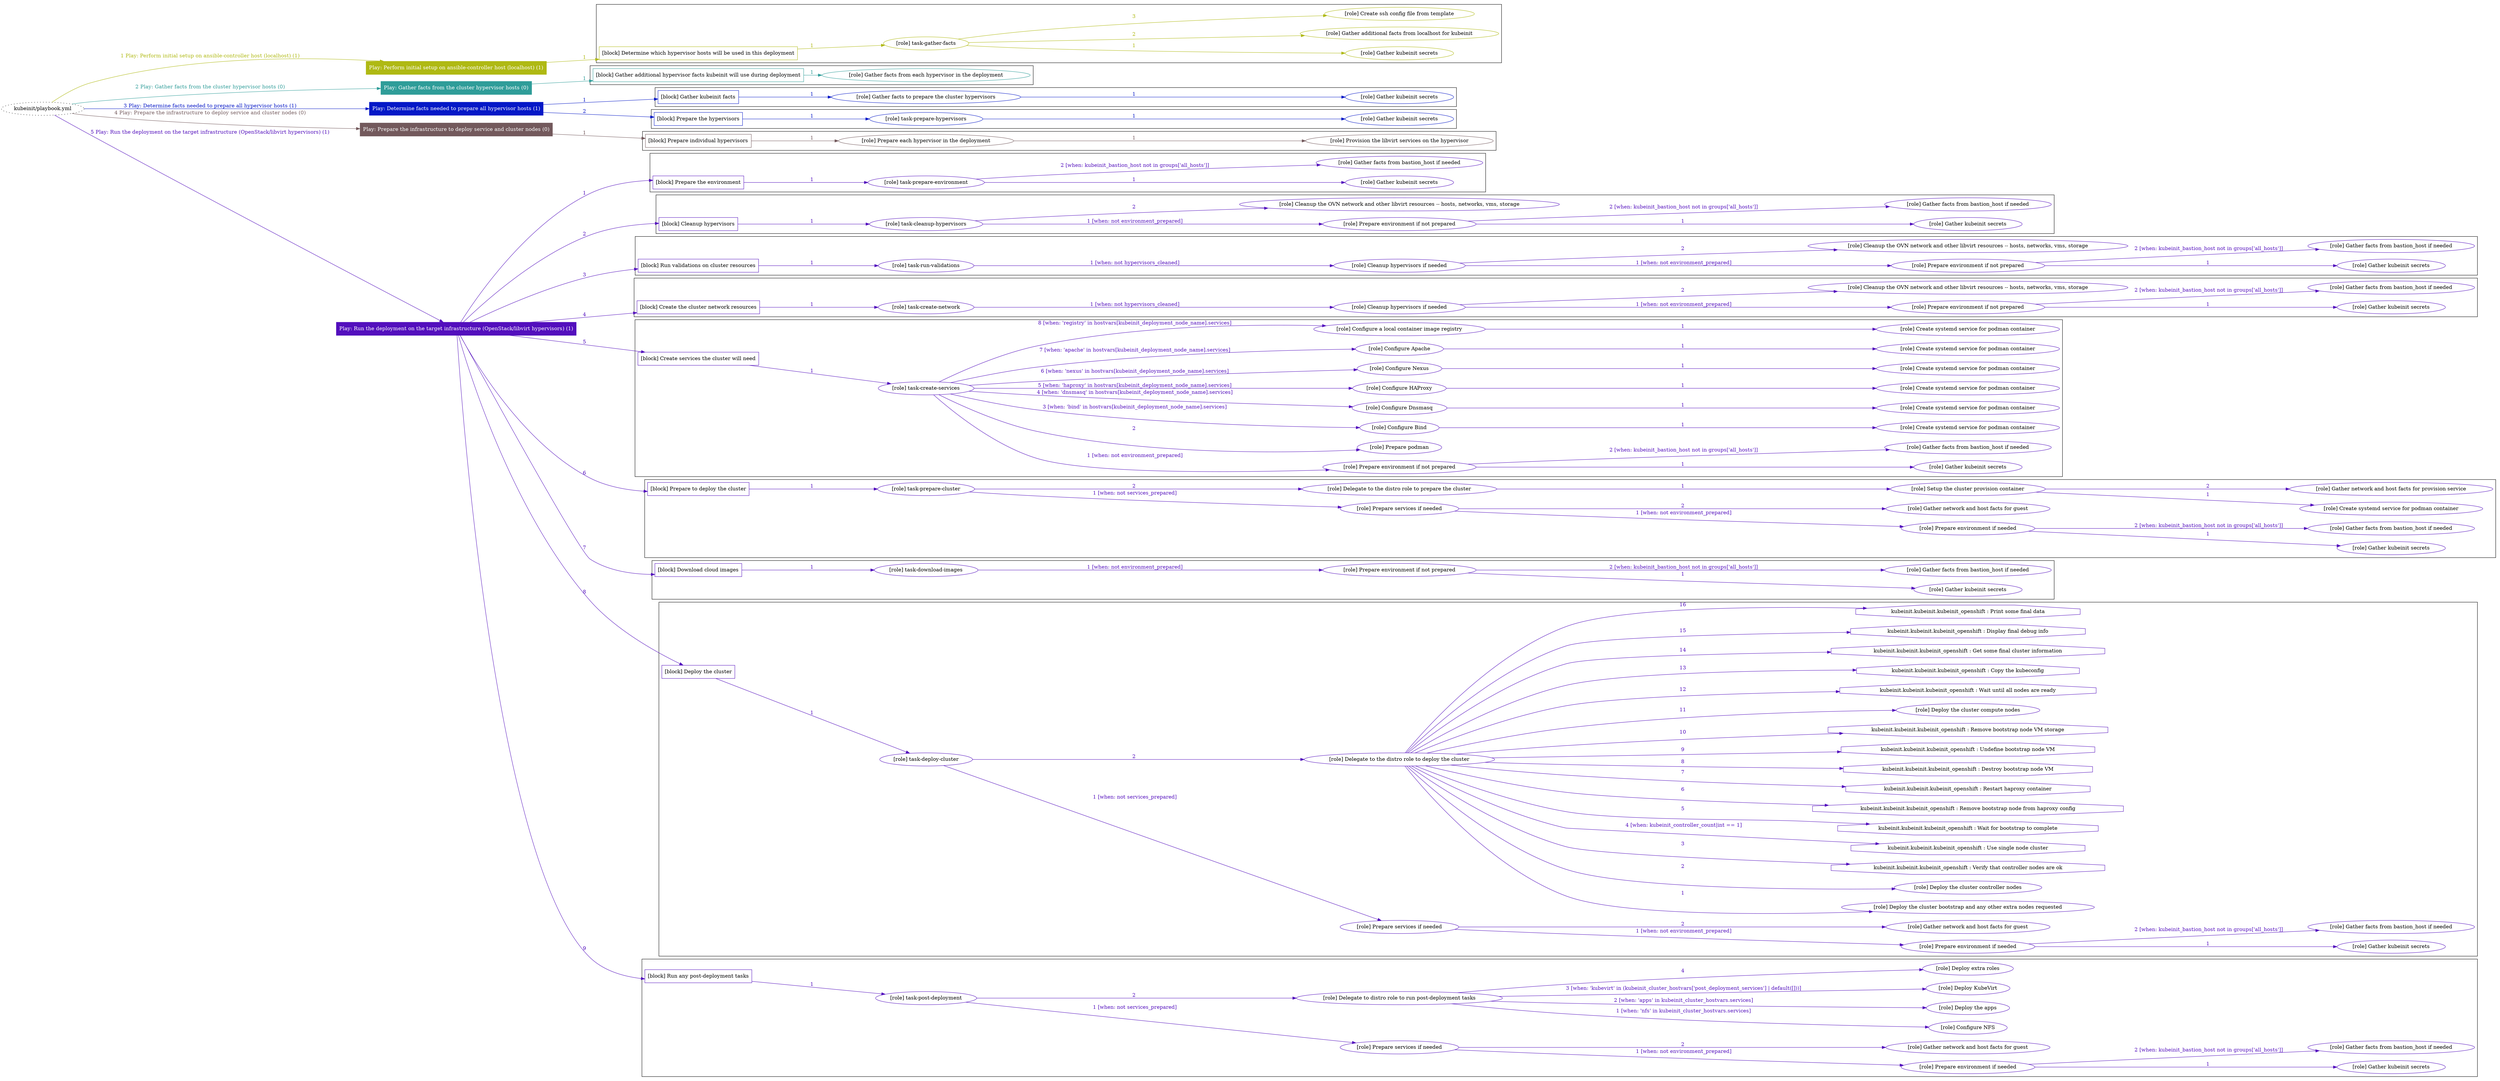 digraph {
	graph [concentrate=true ordering=in rankdir=LR ratio=fill]
	edge [esep=5 sep=10]
	"kubeinit/playbook.yml" [URL="/home/runner/work/kubeinit/kubeinit/kubeinit/playbook.yml" id=playbook_e51c67ce style=dotted]
	"kubeinit/playbook.yml" -> play_1aaf5422 [label="1 Play: Perform initial setup on ansible-controller host (localhost) (1)" color="#afb913" fontcolor="#afb913" id=edge_play_1aaf5422 labeltooltip="1 Play: Perform initial setup on ansible-controller host (localhost) (1)" tooltip="1 Play: Perform initial setup on ansible-controller host (localhost) (1)"]
	subgraph "Play: Perform initial setup on ansible-controller host (localhost) (1)" {
		play_1aaf5422 [label="Play: Perform initial setup on ansible-controller host (localhost) (1)" URL="/home/runner/work/kubeinit/kubeinit/kubeinit/playbook.yml" color="#afb913" fontcolor="#ffffff" id=play_1aaf5422 shape=box style=filled tooltip=localhost]
		play_1aaf5422 -> block_9547e2f5 [label=1 color="#afb913" fontcolor="#afb913" id=edge_block_9547e2f5 labeltooltip=1 tooltip=1]
		subgraph cluster_block_9547e2f5 {
			block_9547e2f5 [label="[block] Determine which hypervisor hosts will be used in this deployment" URL="/home/runner/work/kubeinit/kubeinit/kubeinit/playbook.yml" color="#afb913" id=block_9547e2f5 labeltooltip="Determine which hypervisor hosts will be used in this deployment" shape=box tooltip="Determine which hypervisor hosts will be used in this deployment"]
			block_9547e2f5 -> role_657c44ca [label="1 " color="#afb913" fontcolor="#afb913" id=edge_role_657c44ca labeltooltip="1 " tooltip="1 "]
			subgraph "task-gather-facts" {
				role_657c44ca [label="[role] task-gather-facts" URL="/home/runner/work/kubeinit/kubeinit/kubeinit/playbook.yml" color="#afb913" id=role_657c44ca tooltip="task-gather-facts"]
				role_657c44ca -> role_5da182bd [label="1 " color="#afb913" fontcolor="#afb913" id=edge_role_5da182bd labeltooltip="1 " tooltip="1 "]
				subgraph "Gather kubeinit secrets" {
					role_5da182bd [label="[role] Gather kubeinit secrets" URL="/home/runner/.ansible/collections/ansible_collections/kubeinit/kubeinit/roles/kubeinit_prepare/tasks/build_hypervisors_group.yml" color="#afb913" id=role_5da182bd tooltip="Gather kubeinit secrets"]
				}
				role_657c44ca -> role_96ef7ff5 [label="2 " color="#afb913" fontcolor="#afb913" id=edge_role_96ef7ff5 labeltooltip="2 " tooltip="2 "]
				subgraph "Gather additional facts from localhost for kubeinit" {
					role_96ef7ff5 [label="[role] Gather additional facts from localhost for kubeinit" URL="/home/runner/.ansible/collections/ansible_collections/kubeinit/kubeinit/roles/kubeinit_prepare/tasks/build_hypervisors_group.yml" color="#afb913" id=role_96ef7ff5 tooltip="Gather additional facts from localhost for kubeinit"]
				}
				role_657c44ca -> role_57c4087a [label="3 " color="#afb913" fontcolor="#afb913" id=edge_role_57c4087a labeltooltip="3 " tooltip="3 "]
				subgraph "Create ssh config file from template" {
					role_57c4087a [label="[role] Create ssh config file from template" URL="/home/runner/.ansible/collections/ansible_collections/kubeinit/kubeinit/roles/kubeinit_prepare/tasks/build_hypervisors_group.yml" color="#afb913" id=role_57c4087a tooltip="Create ssh config file from template"]
				}
			}
		}
	}
	"kubeinit/playbook.yml" -> play_79a59a11 [label="2 Play: Gather facts from the cluster hypervisor hosts (0)" color="#2f9d99" fontcolor="#2f9d99" id=edge_play_79a59a11 labeltooltip="2 Play: Gather facts from the cluster hypervisor hosts (0)" tooltip="2 Play: Gather facts from the cluster hypervisor hosts (0)"]
	subgraph "Play: Gather facts from the cluster hypervisor hosts (0)" {
		play_79a59a11 [label="Play: Gather facts from the cluster hypervisor hosts (0)" URL="/home/runner/work/kubeinit/kubeinit/kubeinit/playbook.yml" color="#2f9d99" fontcolor="#ffffff" id=play_79a59a11 shape=box style=filled tooltip="Play: Gather facts from the cluster hypervisor hosts (0)"]
		play_79a59a11 -> block_dd868975 [label=1 color="#2f9d99" fontcolor="#2f9d99" id=edge_block_dd868975 labeltooltip=1 tooltip=1]
		subgraph cluster_block_dd868975 {
			block_dd868975 [label="[block] Gather additional hypervisor facts kubeinit will use during deployment" URL="/home/runner/work/kubeinit/kubeinit/kubeinit/playbook.yml" color="#2f9d99" id=block_dd868975 labeltooltip="Gather additional hypervisor facts kubeinit will use during deployment" shape=box tooltip="Gather additional hypervisor facts kubeinit will use during deployment"]
			block_dd868975 -> role_d7cf32e1 [label="1 " color="#2f9d99" fontcolor="#2f9d99" id=edge_role_d7cf32e1 labeltooltip="1 " tooltip="1 "]
			subgraph "Gather facts from each hypervisor in the deployment" {
				role_d7cf32e1 [label="[role] Gather facts from each hypervisor in the deployment" URL="/home/runner/work/kubeinit/kubeinit/kubeinit/playbook.yml" color="#2f9d99" id=role_d7cf32e1 tooltip="Gather facts from each hypervisor in the deployment"]
			}
		}
	}
	"kubeinit/playbook.yml" -> play_4e4a37a7 [label="3 Play: Determine facts needed to prepare all hypervisor hosts (1)" color="#0518c7" fontcolor="#0518c7" id=edge_play_4e4a37a7 labeltooltip="3 Play: Determine facts needed to prepare all hypervisor hosts (1)" tooltip="3 Play: Determine facts needed to prepare all hypervisor hosts (1)"]
	subgraph "Play: Determine facts needed to prepare all hypervisor hosts (1)" {
		play_4e4a37a7 [label="Play: Determine facts needed to prepare all hypervisor hosts (1)" URL="/home/runner/work/kubeinit/kubeinit/kubeinit/playbook.yml" color="#0518c7" fontcolor="#ffffff" id=play_4e4a37a7 shape=box style=filled tooltip=localhost]
		play_4e4a37a7 -> block_4e7dec2b [label=1 color="#0518c7" fontcolor="#0518c7" id=edge_block_4e7dec2b labeltooltip=1 tooltip=1]
		subgraph cluster_block_4e7dec2b {
			block_4e7dec2b [label="[block] Gather kubeinit facts" URL="/home/runner/work/kubeinit/kubeinit/kubeinit/playbook.yml" color="#0518c7" id=block_4e7dec2b labeltooltip="Gather kubeinit facts" shape=box tooltip="Gather kubeinit facts"]
			block_4e7dec2b -> role_50d0c2a0 [label="1 " color="#0518c7" fontcolor="#0518c7" id=edge_role_50d0c2a0 labeltooltip="1 " tooltip="1 "]
			subgraph "Gather facts to prepare the cluster hypervisors" {
				role_50d0c2a0 [label="[role] Gather facts to prepare the cluster hypervisors" URL="/home/runner/work/kubeinit/kubeinit/kubeinit/playbook.yml" color="#0518c7" id=role_50d0c2a0 tooltip="Gather facts to prepare the cluster hypervisors"]
				role_50d0c2a0 -> role_4d4ed715 [label="1 " color="#0518c7" fontcolor="#0518c7" id=edge_role_4d4ed715 labeltooltip="1 " tooltip="1 "]
				subgraph "Gather kubeinit secrets" {
					role_4d4ed715 [label="[role] Gather kubeinit secrets" URL="/home/runner/.ansible/collections/ansible_collections/kubeinit/kubeinit/roles/kubeinit_prepare/tasks/gather_kubeinit_facts.yml" color="#0518c7" id=role_4d4ed715 tooltip="Gather kubeinit secrets"]
				}
			}
		}
		play_4e4a37a7 -> block_6026b871 [label=2 color="#0518c7" fontcolor="#0518c7" id=edge_block_6026b871 labeltooltip=2 tooltip=2]
		subgraph cluster_block_6026b871 {
			block_6026b871 [label="[block] Prepare the hypervisors" URL="/home/runner/work/kubeinit/kubeinit/kubeinit/playbook.yml" color="#0518c7" id=block_6026b871 labeltooltip="Prepare the hypervisors" shape=box tooltip="Prepare the hypervisors"]
			block_6026b871 -> role_cdbce46f [label="1 " color="#0518c7" fontcolor="#0518c7" id=edge_role_cdbce46f labeltooltip="1 " tooltip="1 "]
			subgraph "task-prepare-hypervisors" {
				role_cdbce46f [label="[role] task-prepare-hypervisors" URL="/home/runner/work/kubeinit/kubeinit/kubeinit/playbook.yml" color="#0518c7" id=role_cdbce46f tooltip="task-prepare-hypervisors"]
				role_cdbce46f -> role_72391632 [label="1 " color="#0518c7" fontcolor="#0518c7" id=edge_role_72391632 labeltooltip="1 " tooltip="1 "]
				subgraph "Gather kubeinit secrets" {
					role_72391632 [label="[role] Gather kubeinit secrets" URL="/home/runner/.ansible/collections/ansible_collections/kubeinit/kubeinit/roles/kubeinit_prepare/tasks/gather_kubeinit_facts.yml" color="#0518c7" id=role_72391632 tooltip="Gather kubeinit secrets"]
				}
			}
		}
	}
	"kubeinit/playbook.yml" -> play_dfbb43df [label="4 Play: Prepare the infrastructure to deploy service and cluster nodes (0)" color="#73595c" fontcolor="#73595c" id=edge_play_dfbb43df labeltooltip="4 Play: Prepare the infrastructure to deploy service and cluster nodes (0)" tooltip="4 Play: Prepare the infrastructure to deploy service and cluster nodes (0)"]
	subgraph "Play: Prepare the infrastructure to deploy service and cluster nodes (0)" {
		play_dfbb43df [label="Play: Prepare the infrastructure to deploy service and cluster nodes (0)" URL="/home/runner/work/kubeinit/kubeinit/kubeinit/playbook.yml" color="#73595c" fontcolor="#ffffff" id=play_dfbb43df shape=box style=filled tooltip="Play: Prepare the infrastructure to deploy service and cluster nodes (0)"]
		play_dfbb43df -> block_e9a50442 [label=1 color="#73595c" fontcolor="#73595c" id=edge_block_e9a50442 labeltooltip=1 tooltip=1]
		subgraph cluster_block_e9a50442 {
			block_e9a50442 [label="[block] Prepare individual hypervisors" URL="/home/runner/work/kubeinit/kubeinit/kubeinit/playbook.yml" color="#73595c" id=block_e9a50442 labeltooltip="Prepare individual hypervisors" shape=box tooltip="Prepare individual hypervisors"]
			block_e9a50442 -> role_7711b5ae [label="1 " color="#73595c" fontcolor="#73595c" id=edge_role_7711b5ae labeltooltip="1 " tooltip="1 "]
			subgraph "Prepare each hypervisor in the deployment" {
				role_7711b5ae [label="[role] Prepare each hypervisor in the deployment" URL="/home/runner/work/kubeinit/kubeinit/kubeinit/playbook.yml" color="#73595c" id=role_7711b5ae tooltip="Prepare each hypervisor in the deployment"]
				role_7711b5ae -> role_a06d554d [label="1 " color="#73595c" fontcolor="#73595c" id=edge_role_a06d554d labeltooltip="1 " tooltip="1 "]
				subgraph "Provision the libvirt services on the hypervisor" {
					role_a06d554d [label="[role] Provision the libvirt services on the hypervisor" URL="/home/runner/.ansible/collections/ansible_collections/kubeinit/kubeinit/roles/kubeinit_prepare/tasks/prepare_hypervisor.yml" color="#73595c" id=role_a06d554d tooltip="Provision the libvirt services on the hypervisor"]
				}
			}
		}
	}
	"kubeinit/playbook.yml" -> play_361f1519 [label="5 Play: Run the deployment on the target infrastructure (OpenStack/libvirt hypervisors) (1)" color="#530fbd" fontcolor="#530fbd" id=edge_play_361f1519 labeltooltip="5 Play: Run the deployment on the target infrastructure (OpenStack/libvirt hypervisors) (1)" tooltip="5 Play: Run the deployment on the target infrastructure (OpenStack/libvirt hypervisors) (1)"]
	subgraph "Play: Run the deployment on the target infrastructure (OpenStack/libvirt hypervisors) (1)" {
		play_361f1519 [label="Play: Run the deployment on the target infrastructure (OpenStack/libvirt hypervisors) (1)" URL="/home/runner/work/kubeinit/kubeinit/kubeinit/playbook.yml" color="#530fbd" fontcolor="#ffffff" id=play_361f1519 shape=box style=filled tooltip=localhost]
		play_361f1519 -> block_33685977 [label=1 color="#530fbd" fontcolor="#530fbd" id=edge_block_33685977 labeltooltip=1 tooltip=1]
		subgraph cluster_block_33685977 {
			block_33685977 [label="[block] Prepare the environment" URL="/home/runner/work/kubeinit/kubeinit/kubeinit/playbook.yml" color="#530fbd" id=block_33685977 labeltooltip="Prepare the environment" shape=box tooltip="Prepare the environment"]
			block_33685977 -> role_ddcada33 [label="1 " color="#530fbd" fontcolor="#530fbd" id=edge_role_ddcada33 labeltooltip="1 " tooltip="1 "]
			subgraph "task-prepare-environment" {
				role_ddcada33 [label="[role] task-prepare-environment" URL="/home/runner/work/kubeinit/kubeinit/kubeinit/playbook.yml" color="#530fbd" id=role_ddcada33 tooltip="task-prepare-environment"]
				role_ddcada33 -> role_2e282b38 [label="1 " color="#530fbd" fontcolor="#530fbd" id=edge_role_2e282b38 labeltooltip="1 " tooltip="1 "]
				subgraph "Gather kubeinit secrets" {
					role_2e282b38 [label="[role] Gather kubeinit secrets" URL="/home/runner/.ansible/collections/ansible_collections/kubeinit/kubeinit/roles/kubeinit_prepare/tasks/gather_kubeinit_facts.yml" color="#530fbd" id=role_2e282b38 tooltip="Gather kubeinit secrets"]
				}
				role_ddcada33 -> role_3212d2b6 [label="2 [when: kubeinit_bastion_host not in groups['all_hosts']]" color="#530fbd" fontcolor="#530fbd" id=edge_role_3212d2b6 labeltooltip="2 [when: kubeinit_bastion_host not in groups['all_hosts']]" tooltip="2 [when: kubeinit_bastion_host not in groups['all_hosts']]"]
				subgraph "Gather facts from bastion_host if needed" {
					role_3212d2b6 [label="[role] Gather facts from bastion_host if needed" URL="/home/runner/.ansible/collections/ansible_collections/kubeinit/kubeinit/roles/kubeinit_prepare/tasks/main.yml" color="#530fbd" id=role_3212d2b6 tooltip="Gather facts from bastion_host if needed"]
				}
			}
		}
		play_361f1519 -> block_421d15d9 [label=2 color="#530fbd" fontcolor="#530fbd" id=edge_block_421d15d9 labeltooltip=2 tooltip=2]
		subgraph cluster_block_421d15d9 {
			block_421d15d9 [label="[block] Cleanup hypervisors" URL="/home/runner/work/kubeinit/kubeinit/kubeinit/playbook.yml" color="#530fbd" id=block_421d15d9 labeltooltip="Cleanup hypervisors" shape=box tooltip="Cleanup hypervisors"]
			block_421d15d9 -> role_4e329054 [label="1 " color="#530fbd" fontcolor="#530fbd" id=edge_role_4e329054 labeltooltip="1 " tooltip="1 "]
			subgraph "task-cleanup-hypervisors" {
				role_4e329054 [label="[role] task-cleanup-hypervisors" URL="/home/runner/work/kubeinit/kubeinit/kubeinit/playbook.yml" color="#530fbd" id=role_4e329054 tooltip="task-cleanup-hypervisors"]
				role_4e329054 -> role_31431519 [label="1 [when: not environment_prepared]" color="#530fbd" fontcolor="#530fbd" id=edge_role_31431519 labeltooltip="1 [when: not environment_prepared]" tooltip="1 [when: not environment_prepared]"]
				subgraph "Prepare environment if not prepared" {
					role_31431519 [label="[role] Prepare environment if not prepared" URL="/home/runner/.ansible/collections/ansible_collections/kubeinit/kubeinit/roles/kubeinit_libvirt/tasks/cleanup_hypervisors.yml" color="#530fbd" id=role_31431519 tooltip="Prepare environment if not prepared"]
					role_31431519 -> role_24d5ecd5 [label="1 " color="#530fbd" fontcolor="#530fbd" id=edge_role_24d5ecd5 labeltooltip="1 " tooltip="1 "]
					subgraph "Gather kubeinit secrets" {
						role_24d5ecd5 [label="[role] Gather kubeinit secrets" URL="/home/runner/.ansible/collections/ansible_collections/kubeinit/kubeinit/roles/kubeinit_prepare/tasks/gather_kubeinit_facts.yml" color="#530fbd" id=role_24d5ecd5 tooltip="Gather kubeinit secrets"]
					}
					role_31431519 -> role_bd0d372d [label="2 [when: kubeinit_bastion_host not in groups['all_hosts']]" color="#530fbd" fontcolor="#530fbd" id=edge_role_bd0d372d labeltooltip="2 [when: kubeinit_bastion_host not in groups['all_hosts']]" tooltip="2 [when: kubeinit_bastion_host not in groups['all_hosts']]"]
					subgraph "Gather facts from bastion_host if needed" {
						role_bd0d372d [label="[role] Gather facts from bastion_host if needed" URL="/home/runner/.ansible/collections/ansible_collections/kubeinit/kubeinit/roles/kubeinit_prepare/tasks/main.yml" color="#530fbd" id=role_bd0d372d tooltip="Gather facts from bastion_host if needed"]
					}
				}
				role_4e329054 -> role_f330e9bb [label="2 " color="#530fbd" fontcolor="#530fbd" id=edge_role_f330e9bb labeltooltip="2 " tooltip="2 "]
				subgraph "Cleanup the OVN network and other libvirt resources -- hosts, networks, vms, storage" {
					role_f330e9bb [label="[role] Cleanup the OVN network and other libvirt resources -- hosts, networks, vms, storage" URL="/home/runner/.ansible/collections/ansible_collections/kubeinit/kubeinit/roles/kubeinit_libvirt/tasks/cleanup_hypervisors.yml" color="#530fbd" id=role_f330e9bb tooltip="Cleanup the OVN network and other libvirt resources -- hosts, networks, vms, storage"]
				}
			}
		}
		play_361f1519 -> block_ff66b2f3 [label=3 color="#530fbd" fontcolor="#530fbd" id=edge_block_ff66b2f3 labeltooltip=3 tooltip=3]
		subgraph cluster_block_ff66b2f3 {
			block_ff66b2f3 [label="[block] Run validations on cluster resources" URL="/home/runner/work/kubeinit/kubeinit/kubeinit/playbook.yml" color="#530fbd" id=block_ff66b2f3 labeltooltip="Run validations on cluster resources" shape=box tooltip="Run validations on cluster resources"]
			block_ff66b2f3 -> role_e110520c [label="1 " color="#530fbd" fontcolor="#530fbd" id=edge_role_e110520c labeltooltip="1 " tooltip="1 "]
			subgraph "task-run-validations" {
				role_e110520c [label="[role] task-run-validations" URL="/home/runner/work/kubeinit/kubeinit/kubeinit/playbook.yml" color="#530fbd" id=role_e110520c tooltip="task-run-validations"]
				role_e110520c -> role_8728dfb0 [label="1 [when: not hypervisors_cleaned]" color="#530fbd" fontcolor="#530fbd" id=edge_role_8728dfb0 labeltooltip="1 [when: not hypervisors_cleaned]" tooltip="1 [when: not hypervisors_cleaned]"]
				subgraph "Cleanup hypervisors if needed" {
					role_8728dfb0 [label="[role] Cleanup hypervisors if needed" URL="/home/runner/.ansible/collections/ansible_collections/kubeinit/kubeinit/roles/kubeinit_validations/tasks/main.yml" color="#530fbd" id=role_8728dfb0 tooltip="Cleanup hypervisors if needed"]
					role_8728dfb0 -> role_9c036c53 [label="1 [when: not environment_prepared]" color="#530fbd" fontcolor="#530fbd" id=edge_role_9c036c53 labeltooltip="1 [when: not environment_prepared]" tooltip="1 [when: not environment_prepared]"]
					subgraph "Prepare environment if not prepared" {
						role_9c036c53 [label="[role] Prepare environment if not prepared" URL="/home/runner/.ansible/collections/ansible_collections/kubeinit/kubeinit/roles/kubeinit_libvirt/tasks/cleanup_hypervisors.yml" color="#530fbd" id=role_9c036c53 tooltip="Prepare environment if not prepared"]
						role_9c036c53 -> role_5cebbf6d [label="1 " color="#530fbd" fontcolor="#530fbd" id=edge_role_5cebbf6d labeltooltip="1 " tooltip="1 "]
						subgraph "Gather kubeinit secrets" {
							role_5cebbf6d [label="[role] Gather kubeinit secrets" URL="/home/runner/.ansible/collections/ansible_collections/kubeinit/kubeinit/roles/kubeinit_prepare/tasks/gather_kubeinit_facts.yml" color="#530fbd" id=role_5cebbf6d tooltip="Gather kubeinit secrets"]
						}
						role_9c036c53 -> role_9d583f60 [label="2 [when: kubeinit_bastion_host not in groups['all_hosts']]" color="#530fbd" fontcolor="#530fbd" id=edge_role_9d583f60 labeltooltip="2 [when: kubeinit_bastion_host not in groups['all_hosts']]" tooltip="2 [when: kubeinit_bastion_host not in groups['all_hosts']]"]
						subgraph "Gather facts from bastion_host if needed" {
							role_9d583f60 [label="[role] Gather facts from bastion_host if needed" URL="/home/runner/.ansible/collections/ansible_collections/kubeinit/kubeinit/roles/kubeinit_prepare/tasks/main.yml" color="#530fbd" id=role_9d583f60 tooltip="Gather facts from bastion_host if needed"]
						}
					}
					role_8728dfb0 -> role_67b1abd8 [label="2 " color="#530fbd" fontcolor="#530fbd" id=edge_role_67b1abd8 labeltooltip="2 " tooltip="2 "]
					subgraph "Cleanup the OVN network and other libvirt resources -- hosts, networks, vms, storage" {
						role_67b1abd8 [label="[role] Cleanup the OVN network and other libvirt resources -- hosts, networks, vms, storage" URL="/home/runner/.ansible/collections/ansible_collections/kubeinit/kubeinit/roles/kubeinit_libvirt/tasks/cleanup_hypervisors.yml" color="#530fbd" id=role_67b1abd8 tooltip="Cleanup the OVN network and other libvirt resources -- hosts, networks, vms, storage"]
					}
				}
			}
		}
		play_361f1519 -> block_871f9acf [label=4 color="#530fbd" fontcolor="#530fbd" id=edge_block_871f9acf labeltooltip=4 tooltip=4]
		subgraph cluster_block_871f9acf {
			block_871f9acf [label="[block] Create the cluster network resources" URL="/home/runner/work/kubeinit/kubeinit/kubeinit/playbook.yml" color="#530fbd" id=block_871f9acf labeltooltip="Create the cluster network resources" shape=box tooltip="Create the cluster network resources"]
			block_871f9acf -> role_b877c4d5 [label="1 " color="#530fbd" fontcolor="#530fbd" id=edge_role_b877c4d5 labeltooltip="1 " tooltip="1 "]
			subgraph "task-create-network" {
				role_b877c4d5 [label="[role] task-create-network" URL="/home/runner/work/kubeinit/kubeinit/kubeinit/playbook.yml" color="#530fbd" id=role_b877c4d5 tooltip="task-create-network"]
				role_b877c4d5 -> role_6ec2a0cc [label="1 [when: not hypervisors_cleaned]" color="#530fbd" fontcolor="#530fbd" id=edge_role_6ec2a0cc labeltooltip="1 [when: not hypervisors_cleaned]" tooltip="1 [when: not hypervisors_cleaned]"]
				subgraph "Cleanup hypervisors if needed" {
					role_6ec2a0cc [label="[role] Cleanup hypervisors if needed" URL="/home/runner/.ansible/collections/ansible_collections/kubeinit/kubeinit/roles/kubeinit_libvirt/tasks/create_network.yml" color="#530fbd" id=role_6ec2a0cc tooltip="Cleanup hypervisors if needed"]
					role_6ec2a0cc -> role_0a7f8825 [label="1 [when: not environment_prepared]" color="#530fbd" fontcolor="#530fbd" id=edge_role_0a7f8825 labeltooltip="1 [when: not environment_prepared]" tooltip="1 [when: not environment_prepared]"]
					subgraph "Prepare environment if not prepared" {
						role_0a7f8825 [label="[role] Prepare environment if not prepared" URL="/home/runner/.ansible/collections/ansible_collections/kubeinit/kubeinit/roles/kubeinit_libvirt/tasks/cleanup_hypervisors.yml" color="#530fbd" id=role_0a7f8825 tooltip="Prepare environment if not prepared"]
						role_0a7f8825 -> role_1f1bf715 [label="1 " color="#530fbd" fontcolor="#530fbd" id=edge_role_1f1bf715 labeltooltip="1 " tooltip="1 "]
						subgraph "Gather kubeinit secrets" {
							role_1f1bf715 [label="[role] Gather kubeinit secrets" URL="/home/runner/.ansible/collections/ansible_collections/kubeinit/kubeinit/roles/kubeinit_prepare/tasks/gather_kubeinit_facts.yml" color="#530fbd" id=role_1f1bf715 tooltip="Gather kubeinit secrets"]
						}
						role_0a7f8825 -> role_90506dc0 [label="2 [when: kubeinit_bastion_host not in groups['all_hosts']]" color="#530fbd" fontcolor="#530fbd" id=edge_role_90506dc0 labeltooltip="2 [when: kubeinit_bastion_host not in groups['all_hosts']]" tooltip="2 [when: kubeinit_bastion_host not in groups['all_hosts']]"]
						subgraph "Gather facts from bastion_host if needed" {
							role_90506dc0 [label="[role] Gather facts from bastion_host if needed" URL="/home/runner/.ansible/collections/ansible_collections/kubeinit/kubeinit/roles/kubeinit_prepare/tasks/main.yml" color="#530fbd" id=role_90506dc0 tooltip="Gather facts from bastion_host if needed"]
						}
					}
					role_6ec2a0cc -> role_b1822b1c [label="2 " color="#530fbd" fontcolor="#530fbd" id=edge_role_b1822b1c labeltooltip="2 " tooltip="2 "]
					subgraph "Cleanup the OVN network and other libvirt resources -- hosts, networks, vms, storage" {
						role_b1822b1c [label="[role] Cleanup the OVN network and other libvirt resources -- hosts, networks, vms, storage" URL="/home/runner/.ansible/collections/ansible_collections/kubeinit/kubeinit/roles/kubeinit_libvirt/tasks/cleanup_hypervisors.yml" color="#530fbd" id=role_b1822b1c tooltip="Cleanup the OVN network and other libvirt resources -- hosts, networks, vms, storage"]
					}
				}
			}
		}
		play_361f1519 -> block_b56c08a9 [label=5 color="#530fbd" fontcolor="#530fbd" id=edge_block_b56c08a9 labeltooltip=5 tooltip=5]
		subgraph cluster_block_b56c08a9 {
			block_b56c08a9 [label="[block] Create services the cluster will need" URL="/home/runner/work/kubeinit/kubeinit/kubeinit/playbook.yml" color="#530fbd" id=block_b56c08a9 labeltooltip="Create services the cluster will need" shape=box tooltip="Create services the cluster will need"]
			block_b56c08a9 -> role_875e82e6 [label="1 " color="#530fbd" fontcolor="#530fbd" id=edge_role_875e82e6 labeltooltip="1 " tooltip="1 "]
			subgraph "task-create-services" {
				role_875e82e6 [label="[role] task-create-services" URL="/home/runner/work/kubeinit/kubeinit/kubeinit/playbook.yml" color="#530fbd" id=role_875e82e6 tooltip="task-create-services"]
				role_875e82e6 -> role_f45e8110 [label="1 [when: not environment_prepared]" color="#530fbd" fontcolor="#530fbd" id=edge_role_f45e8110 labeltooltip="1 [when: not environment_prepared]" tooltip="1 [when: not environment_prepared]"]
				subgraph "Prepare environment if not prepared" {
					role_f45e8110 [label="[role] Prepare environment if not prepared" URL="/home/runner/.ansible/collections/ansible_collections/kubeinit/kubeinit/roles/kubeinit_services/tasks/main.yml" color="#530fbd" id=role_f45e8110 tooltip="Prepare environment if not prepared"]
					role_f45e8110 -> role_190e8503 [label="1 " color="#530fbd" fontcolor="#530fbd" id=edge_role_190e8503 labeltooltip="1 " tooltip="1 "]
					subgraph "Gather kubeinit secrets" {
						role_190e8503 [label="[role] Gather kubeinit secrets" URL="/home/runner/.ansible/collections/ansible_collections/kubeinit/kubeinit/roles/kubeinit_prepare/tasks/gather_kubeinit_facts.yml" color="#530fbd" id=role_190e8503 tooltip="Gather kubeinit secrets"]
					}
					role_f45e8110 -> role_d92c6137 [label="2 [when: kubeinit_bastion_host not in groups['all_hosts']]" color="#530fbd" fontcolor="#530fbd" id=edge_role_d92c6137 labeltooltip="2 [when: kubeinit_bastion_host not in groups['all_hosts']]" tooltip="2 [when: kubeinit_bastion_host not in groups['all_hosts']]"]
					subgraph "Gather facts from bastion_host if needed" {
						role_d92c6137 [label="[role] Gather facts from bastion_host if needed" URL="/home/runner/.ansible/collections/ansible_collections/kubeinit/kubeinit/roles/kubeinit_prepare/tasks/main.yml" color="#530fbd" id=role_d92c6137 tooltip="Gather facts from bastion_host if needed"]
					}
				}
				role_875e82e6 -> role_95bfcf0e [label="2 " color="#530fbd" fontcolor="#530fbd" id=edge_role_95bfcf0e labeltooltip="2 " tooltip="2 "]
				subgraph "Prepare podman" {
					role_95bfcf0e [label="[role] Prepare podman" URL="/home/runner/.ansible/collections/ansible_collections/kubeinit/kubeinit/roles/kubeinit_services/tasks/00_create_service_pod.yml" color="#530fbd" id=role_95bfcf0e tooltip="Prepare podman"]
				}
				role_875e82e6 -> role_06c16d2d [label="3 [when: 'bind' in hostvars[kubeinit_deployment_node_name].services]" color="#530fbd" fontcolor="#530fbd" id=edge_role_06c16d2d labeltooltip="3 [when: 'bind' in hostvars[kubeinit_deployment_node_name].services]" tooltip="3 [when: 'bind' in hostvars[kubeinit_deployment_node_name].services]"]
				subgraph "Configure Bind" {
					role_06c16d2d [label="[role] Configure Bind" URL="/home/runner/.ansible/collections/ansible_collections/kubeinit/kubeinit/roles/kubeinit_services/tasks/start_services_containers.yml" color="#530fbd" id=role_06c16d2d tooltip="Configure Bind"]
					role_06c16d2d -> role_73a65d8b [label="1 " color="#530fbd" fontcolor="#530fbd" id=edge_role_73a65d8b labeltooltip="1 " tooltip="1 "]
					subgraph "Create systemd service for podman container" {
						role_73a65d8b [label="[role] Create systemd service for podman container" URL="/home/runner/.ansible/collections/ansible_collections/kubeinit/kubeinit/roles/kubeinit_bind/tasks/main.yml" color="#530fbd" id=role_73a65d8b tooltip="Create systemd service for podman container"]
					}
				}
				role_875e82e6 -> role_05d93bf5 [label="4 [when: 'dnsmasq' in hostvars[kubeinit_deployment_node_name].services]" color="#530fbd" fontcolor="#530fbd" id=edge_role_05d93bf5 labeltooltip="4 [when: 'dnsmasq' in hostvars[kubeinit_deployment_node_name].services]" tooltip="4 [when: 'dnsmasq' in hostvars[kubeinit_deployment_node_name].services]"]
				subgraph "Configure Dnsmasq" {
					role_05d93bf5 [label="[role] Configure Dnsmasq" URL="/home/runner/.ansible/collections/ansible_collections/kubeinit/kubeinit/roles/kubeinit_services/tasks/start_services_containers.yml" color="#530fbd" id=role_05d93bf5 tooltip="Configure Dnsmasq"]
					role_05d93bf5 -> role_4fc29ada [label="1 " color="#530fbd" fontcolor="#530fbd" id=edge_role_4fc29ada labeltooltip="1 " tooltip="1 "]
					subgraph "Create systemd service for podman container" {
						role_4fc29ada [label="[role] Create systemd service for podman container" URL="/home/runner/.ansible/collections/ansible_collections/kubeinit/kubeinit/roles/kubeinit_dnsmasq/tasks/main.yml" color="#530fbd" id=role_4fc29ada tooltip="Create systemd service for podman container"]
					}
				}
				role_875e82e6 -> role_bb74d4eb [label="5 [when: 'haproxy' in hostvars[kubeinit_deployment_node_name].services]" color="#530fbd" fontcolor="#530fbd" id=edge_role_bb74d4eb labeltooltip="5 [when: 'haproxy' in hostvars[kubeinit_deployment_node_name].services]" tooltip="5 [when: 'haproxy' in hostvars[kubeinit_deployment_node_name].services]"]
				subgraph "Configure HAProxy" {
					role_bb74d4eb [label="[role] Configure HAProxy" URL="/home/runner/.ansible/collections/ansible_collections/kubeinit/kubeinit/roles/kubeinit_services/tasks/start_services_containers.yml" color="#530fbd" id=role_bb74d4eb tooltip="Configure HAProxy"]
					role_bb74d4eb -> role_b086dcee [label="1 " color="#530fbd" fontcolor="#530fbd" id=edge_role_b086dcee labeltooltip="1 " tooltip="1 "]
					subgraph "Create systemd service for podman container" {
						role_b086dcee [label="[role] Create systemd service for podman container" URL="/home/runner/.ansible/collections/ansible_collections/kubeinit/kubeinit/roles/kubeinit_haproxy/tasks/main.yml" color="#530fbd" id=role_b086dcee tooltip="Create systemd service for podman container"]
					}
				}
				role_875e82e6 -> role_51c02788 [label="6 [when: 'nexus' in hostvars[kubeinit_deployment_node_name].services]" color="#530fbd" fontcolor="#530fbd" id=edge_role_51c02788 labeltooltip="6 [when: 'nexus' in hostvars[kubeinit_deployment_node_name].services]" tooltip="6 [when: 'nexus' in hostvars[kubeinit_deployment_node_name].services]"]
				subgraph "Configure Nexus" {
					role_51c02788 [label="[role] Configure Nexus" URL="/home/runner/.ansible/collections/ansible_collections/kubeinit/kubeinit/roles/kubeinit_services/tasks/start_services_containers.yml" color="#530fbd" id=role_51c02788 tooltip="Configure Nexus"]
					role_51c02788 -> role_30886482 [label="1 " color="#530fbd" fontcolor="#530fbd" id=edge_role_30886482 labeltooltip="1 " tooltip="1 "]
					subgraph "Create systemd service for podman container" {
						role_30886482 [label="[role] Create systemd service for podman container" URL="/home/runner/.ansible/collections/ansible_collections/kubeinit/kubeinit/roles/kubeinit_nexus/tasks/main.yml" color="#530fbd" id=role_30886482 tooltip="Create systemd service for podman container"]
					}
				}
				role_875e82e6 -> role_dcae3434 [label="7 [when: 'apache' in hostvars[kubeinit_deployment_node_name].services]" color="#530fbd" fontcolor="#530fbd" id=edge_role_dcae3434 labeltooltip="7 [when: 'apache' in hostvars[kubeinit_deployment_node_name].services]" tooltip="7 [when: 'apache' in hostvars[kubeinit_deployment_node_name].services]"]
				subgraph "Configure Apache" {
					role_dcae3434 [label="[role] Configure Apache" URL="/home/runner/.ansible/collections/ansible_collections/kubeinit/kubeinit/roles/kubeinit_services/tasks/start_services_containers.yml" color="#530fbd" id=role_dcae3434 tooltip="Configure Apache"]
					role_dcae3434 -> role_22b9e5df [label="1 " color="#530fbd" fontcolor="#530fbd" id=edge_role_22b9e5df labeltooltip="1 " tooltip="1 "]
					subgraph "Create systemd service for podman container" {
						role_22b9e5df [label="[role] Create systemd service for podman container" URL="/home/runner/.ansible/collections/ansible_collections/kubeinit/kubeinit/roles/kubeinit_apache/tasks/main.yml" color="#530fbd" id=role_22b9e5df tooltip="Create systemd service for podman container"]
					}
				}
				role_875e82e6 -> role_971ec326 [label="8 [when: 'registry' in hostvars[kubeinit_deployment_node_name].services]" color="#530fbd" fontcolor="#530fbd" id=edge_role_971ec326 labeltooltip="8 [when: 'registry' in hostvars[kubeinit_deployment_node_name].services]" tooltip="8 [when: 'registry' in hostvars[kubeinit_deployment_node_name].services]"]
				subgraph "Configure a local container image registry" {
					role_971ec326 [label="[role] Configure a local container image registry" URL="/home/runner/.ansible/collections/ansible_collections/kubeinit/kubeinit/roles/kubeinit_services/tasks/start_services_containers.yml" color="#530fbd" id=role_971ec326 tooltip="Configure a local container image registry"]
					role_971ec326 -> role_7fde48c8 [label="1 " color="#530fbd" fontcolor="#530fbd" id=edge_role_7fde48c8 labeltooltip="1 " tooltip="1 "]
					subgraph "Create systemd service for podman container" {
						role_7fde48c8 [label="[role] Create systemd service for podman container" URL="/home/runner/.ansible/collections/ansible_collections/kubeinit/kubeinit/roles/kubeinit_registry/tasks/main.yml" color="#530fbd" id=role_7fde48c8 tooltip="Create systemd service for podman container"]
					}
				}
			}
		}
		play_361f1519 -> block_c840e87d [label=6 color="#530fbd" fontcolor="#530fbd" id=edge_block_c840e87d labeltooltip=6 tooltip=6]
		subgraph cluster_block_c840e87d {
			block_c840e87d [label="[block] Prepare to deploy the cluster" URL="/home/runner/work/kubeinit/kubeinit/kubeinit/playbook.yml" color="#530fbd" id=block_c840e87d labeltooltip="Prepare to deploy the cluster" shape=box tooltip="Prepare to deploy the cluster"]
			block_c840e87d -> role_afc7e9a7 [label="1 " color="#530fbd" fontcolor="#530fbd" id=edge_role_afc7e9a7 labeltooltip="1 " tooltip="1 "]
			subgraph "task-prepare-cluster" {
				role_afc7e9a7 [label="[role] task-prepare-cluster" URL="/home/runner/work/kubeinit/kubeinit/kubeinit/playbook.yml" color="#530fbd" id=role_afc7e9a7 tooltip="task-prepare-cluster"]
				role_afc7e9a7 -> role_642e0aa4 [label="1 [when: not services_prepared]" color="#530fbd" fontcolor="#530fbd" id=edge_role_642e0aa4 labeltooltip="1 [when: not services_prepared]" tooltip="1 [when: not services_prepared]"]
				subgraph "Prepare services if needed" {
					role_642e0aa4 [label="[role] Prepare services if needed" URL="/home/runner/.ansible/collections/ansible_collections/kubeinit/kubeinit/roles/kubeinit_prepare/tasks/prepare_cluster.yml" color="#530fbd" id=role_642e0aa4 tooltip="Prepare services if needed"]
					role_642e0aa4 -> role_4aa9d457 [label="1 [when: not environment_prepared]" color="#530fbd" fontcolor="#530fbd" id=edge_role_4aa9d457 labeltooltip="1 [when: not environment_prepared]" tooltip="1 [when: not environment_prepared]"]
					subgraph "Prepare environment if needed" {
						role_4aa9d457 [label="[role] Prepare environment if needed" URL="/home/runner/.ansible/collections/ansible_collections/kubeinit/kubeinit/roles/kubeinit_services/tasks/prepare_services.yml" color="#530fbd" id=role_4aa9d457 tooltip="Prepare environment if needed"]
						role_4aa9d457 -> role_4cd79b57 [label="1 " color="#530fbd" fontcolor="#530fbd" id=edge_role_4cd79b57 labeltooltip="1 " tooltip="1 "]
						subgraph "Gather kubeinit secrets" {
							role_4cd79b57 [label="[role] Gather kubeinit secrets" URL="/home/runner/.ansible/collections/ansible_collections/kubeinit/kubeinit/roles/kubeinit_prepare/tasks/gather_kubeinit_facts.yml" color="#530fbd" id=role_4cd79b57 tooltip="Gather kubeinit secrets"]
						}
						role_4aa9d457 -> role_41183418 [label="2 [when: kubeinit_bastion_host not in groups['all_hosts']]" color="#530fbd" fontcolor="#530fbd" id=edge_role_41183418 labeltooltip="2 [when: kubeinit_bastion_host not in groups['all_hosts']]" tooltip="2 [when: kubeinit_bastion_host not in groups['all_hosts']]"]
						subgraph "Gather facts from bastion_host if needed" {
							role_41183418 [label="[role] Gather facts from bastion_host if needed" URL="/home/runner/.ansible/collections/ansible_collections/kubeinit/kubeinit/roles/kubeinit_prepare/tasks/main.yml" color="#530fbd" id=role_41183418 tooltip="Gather facts from bastion_host if needed"]
						}
					}
					role_642e0aa4 -> role_f547a8dd [label="2 " color="#530fbd" fontcolor="#530fbd" id=edge_role_f547a8dd labeltooltip="2 " tooltip="2 "]
					subgraph "Gather network and host facts for guest" {
						role_f547a8dd [label="[role] Gather network and host facts for guest" URL="/home/runner/.ansible/collections/ansible_collections/kubeinit/kubeinit/roles/kubeinit_services/tasks/prepare_services.yml" color="#530fbd" id=role_f547a8dd tooltip="Gather network and host facts for guest"]
					}
				}
				role_afc7e9a7 -> role_042437fe [label="2 " color="#530fbd" fontcolor="#530fbd" id=edge_role_042437fe labeltooltip="2 " tooltip="2 "]
				subgraph "Delegate to the distro role to prepare the cluster" {
					role_042437fe [label="[role] Delegate to the distro role to prepare the cluster" URL="/home/runner/.ansible/collections/ansible_collections/kubeinit/kubeinit/roles/kubeinit_prepare/tasks/prepare_cluster.yml" color="#530fbd" id=role_042437fe tooltip="Delegate to the distro role to prepare the cluster"]
					role_042437fe -> role_d17e5be7 [label="1 " color="#530fbd" fontcolor="#530fbd" id=edge_role_d17e5be7 labeltooltip="1 " tooltip="1 "]
					subgraph "Setup the cluster provision container" {
						role_d17e5be7 [label="[role] Setup the cluster provision container" URL="/home/runner/.ansible/collections/ansible_collections/kubeinit/kubeinit/roles/kubeinit_openshift/tasks/prepare_cluster.yml" color="#530fbd" id=role_d17e5be7 tooltip="Setup the cluster provision container"]
						role_d17e5be7 -> role_5d9c216f [label="1 " color="#530fbd" fontcolor="#530fbd" id=edge_role_5d9c216f labeltooltip="1 " tooltip="1 "]
						subgraph "Create systemd service for podman container" {
							role_5d9c216f [label="[role] Create systemd service for podman container" URL="/home/runner/.ansible/collections/ansible_collections/kubeinit/kubeinit/roles/kubeinit_services/tasks/create_provision_container.yml" color="#530fbd" id=role_5d9c216f tooltip="Create systemd service for podman container"]
						}
						role_d17e5be7 -> role_8996ef13 [label="2 " color="#530fbd" fontcolor="#530fbd" id=edge_role_8996ef13 labeltooltip="2 " tooltip="2 "]
						subgraph "Gather network and host facts for provision service" {
							role_8996ef13 [label="[role] Gather network and host facts for provision service" URL="/home/runner/.ansible/collections/ansible_collections/kubeinit/kubeinit/roles/kubeinit_services/tasks/create_provision_container.yml" color="#530fbd" id=role_8996ef13 tooltip="Gather network and host facts for provision service"]
						}
					}
				}
			}
		}
		play_361f1519 -> block_8c283ab6 [label=7 color="#530fbd" fontcolor="#530fbd" id=edge_block_8c283ab6 labeltooltip=7 tooltip=7]
		subgraph cluster_block_8c283ab6 {
			block_8c283ab6 [label="[block] Download cloud images" URL="/home/runner/work/kubeinit/kubeinit/kubeinit/playbook.yml" color="#530fbd" id=block_8c283ab6 labeltooltip="Download cloud images" shape=box tooltip="Download cloud images"]
			block_8c283ab6 -> role_eef3c65c [label="1 " color="#530fbd" fontcolor="#530fbd" id=edge_role_eef3c65c labeltooltip="1 " tooltip="1 "]
			subgraph "task-download-images" {
				role_eef3c65c [label="[role] task-download-images" URL="/home/runner/work/kubeinit/kubeinit/kubeinit/playbook.yml" color="#530fbd" id=role_eef3c65c tooltip="task-download-images"]
				role_eef3c65c -> role_e517515e [label="1 [when: not environment_prepared]" color="#530fbd" fontcolor="#530fbd" id=edge_role_e517515e labeltooltip="1 [when: not environment_prepared]" tooltip="1 [when: not environment_prepared]"]
				subgraph "Prepare environment if not prepared" {
					role_e517515e [label="[role] Prepare environment if not prepared" URL="/home/runner/.ansible/collections/ansible_collections/kubeinit/kubeinit/roles/kubeinit_libvirt/tasks/download_cloud_images.yml" color="#530fbd" id=role_e517515e tooltip="Prepare environment if not prepared"]
					role_e517515e -> role_44a349b0 [label="1 " color="#530fbd" fontcolor="#530fbd" id=edge_role_44a349b0 labeltooltip="1 " tooltip="1 "]
					subgraph "Gather kubeinit secrets" {
						role_44a349b0 [label="[role] Gather kubeinit secrets" URL="/home/runner/.ansible/collections/ansible_collections/kubeinit/kubeinit/roles/kubeinit_prepare/tasks/gather_kubeinit_facts.yml" color="#530fbd" id=role_44a349b0 tooltip="Gather kubeinit secrets"]
					}
					role_e517515e -> role_c92ab7ff [label="2 [when: kubeinit_bastion_host not in groups['all_hosts']]" color="#530fbd" fontcolor="#530fbd" id=edge_role_c92ab7ff labeltooltip="2 [when: kubeinit_bastion_host not in groups['all_hosts']]" tooltip="2 [when: kubeinit_bastion_host not in groups['all_hosts']]"]
					subgraph "Gather facts from bastion_host if needed" {
						role_c92ab7ff [label="[role] Gather facts from bastion_host if needed" URL="/home/runner/.ansible/collections/ansible_collections/kubeinit/kubeinit/roles/kubeinit_prepare/tasks/main.yml" color="#530fbd" id=role_c92ab7ff tooltip="Gather facts from bastion_host if needed"]
					}
				}
			}
		}
		play_361f1519 -> block_983bb474 [label=8 color="#530fbd" fontcolor="#530fbd" id=edge_block_983bb474 labeltooltip=8 tooltip=8]
		subgraph cluster_block_983bb474 {
			block_983bb474 [label="[block] Deploy the cluster" URL="/home/runner/work/kubeinit/kubeinit/kubeinit/playbook.yml" color="#530fbd" id=block_983bb474 labeltooltip="Deploy the cluster" shape=box tooltip="Deploy the cluster"]
			block_983bb474 -> role_1e09c8fc [label="1 " color="#530fbd" fontcolor="#530fbd" id=edge_role_1e09c8fc labeltooltip="1 " tooltip="1 "]
			subgraph "task-deploy-cluster" {
				role_1e09c8fc [label="[role] task-deploy-cluster" URL="/home/runner/work/kubeinit/kubeinit/kubeinit/playbook.yml" color="#530fbd" id=role_1e09c8fc tooltip="task-deploy-cluster"]
				role_1e09c8fc -> role_c5f2d49e [label="1 [when: not services_prepared]" color="#530fbd" fontcolor="#530fbd" id=edge_role_c5f2d49e labeltooltip="1 [when: not services_prepared]" tooltip="1 [when: not services_prepared]"]
				subgraph "Prepare services if needed" {
					role_c5f2d49e [label="[role] Prepare services if needed" URL="/home/runner/.ansible/collections/ansible_collections/kubeinit/kubeinit/roles/kubeinit_prepare/tasks/deploy_cluster.yml" color="#530fbd" id=role_c5f2d49e tooltip="Prepare services if needed"]
					role_c5f2d49e -> role_002833d0 [label="1 [when: not environment_prepared]" color="#530fbd" fontcolor="#530fbd" id=edge_role_002833d0 labeltooltip="1 [when: not environment_prepared]" tooltip="1 [when: not environment_prepared]"]
					subgraph "Prepare environment if needed" {
						role_002833d0 [label="[role] Prepare environment if needed" URL="/home/runner/.ansible/collections/ansible_collections/kubeinit/kubeinit/roles/kubeinit_services/tasks/prepare_services.yml" color="#530fbd" id=role_002833d0 tooltip="Prepare environment if needed"]
						role_002833d0 -> role_2574a66c [label="1 " color="#530fbd" fontcolor="#530fbd" id=edge_role_2574a66c labeltooltip="1 " tooltip="1 "]
						subgraph "Gather kubeinit secrets" {
							role_2574a66c [label="[role] Gather kubeinit secrets" URL="/home/runner/.ansible/collections/ansible_collections/kubeinit/kubeinit/roles/kubeinit_prepare/tasks/gather_kubeinit_facts.yml" color="#530fbd" id=role_2574a66c tooltip="Gather kubeinit secrets"]
						}
						role_002833d0 -> role_438fb321 [label="2 [when: kubeinit_bastion_host not in groups['all_hosts']]" color="#530fbd" fontcolor="#530fbd" id=edge_role_438fb321 labeltooltip="2 [when: kubeinit_bastion_host not in groups['all_hosts']]" tooltip="2 [when: kubeinit_bastion_host not in groups['all_hosts']]"]
						subgraph "Gather facts from bastion_host if needed" {
							role_438fb321 [label="[role] Gather facts from bastion_host if needed" URL="/home/runner/.ansible/collections/ansible_collections/kubeinit/kubeinit/roles/kubeinit_prepare/tasks/main.yml" color="#530fbd" id=role_438fb321 tooltip="Gather facts from bastion_host if needed"]
						}
					}
					role_c5f2d49e -> role_682f9f32 [label="2 " color="#530fbd" fontcolor="#530fbd" id=edge_role_682f9f32 labeltooltip="2 " tooltip="2 "]
					subgraph "Gather network and host facts for guest" {
						role_682f9f32 [label="[role] Gather network and host facts for guest" URL="/home/runner/.ansible/collections/ansible_collections/kubeinit/kubeinit/roles/kubeinit_services/tasks/prepare_services.yml" color="#530fbd" id=role_682f9f32 tooltip="Gather network and host facts for guest"]
					}
				}
				role_1e09c8fc -> role_8f042a3f [label="2 " color="#530fbd" fontcolor="#530fbd" id=edge_role_8f042a3f labeltooltip="2 " tooltip="2 "]
				subgraph "Delegate to the distro role to deploy the cluster" {
					role_8f042a3f [label="[role] Delegate to the distro role to deploy the cluster" URL="/home/runner/.ansible/collections/ansible_collections/kubeinit/kubeinit/roles/kubeinit_prepare/tasks/deploy_cluster.yml" color="#530fbd" id=role_8f042a3f tooltip="Delegate to the distro role to deploy the cluster"]
					role_8f042a3f -> role_0cc45b0c [label="1 " color="#530fbd" fontcolor="#530fbd" id=edge_role_0cc45b0c labeltooltip="1 " tooltip="1 "]
					subgraph "Deploy the cluster bootstrap and any other extra nodes requested" {
						role_0cc45b0c [label="[role] Deploy the cluster bootstrap and any other extra nodes requested" URL="/home/runner/.ansible/collections/ansible_collections/kubeinit/kubeinit/roles/kubeinit_openshift/tasks/main.yml" color="#530fbd" id=role_0cc45b0c tooltip="Deploy the cluster bootstrap and any other extra nodes requested"]
					}
					role_8f042a3f -> role_89c2e245 [label="2 " color="#530fbd" fontcolor="#530fbd" id=edge_role_89c2e245 labeltooltip="2 " tooltip="2 "]
					subgraph "Deploy the cluster controller nodes" {
						role_89c2e245 [label="[role] Deploy the cluster controller nodes" URL="/home/runner/.ansible/collections/ansible_collections/kubeinit/kubeinit/roles/kubeinit_openshift/tasks/main.yml" color="#530fbd" id=role_89c2e245 tooltip="Deploy the cluster controller nodes"]
					}
					task_403649e6 [label="kubeinit.kubeinit.kubeinit_openshift : Verify that controller nodes are ok" URL="/home/runner/.ansible/collections/ansible_collections/kubeinit/kubeinit/roles/kubeinit_openshift/tasks/main.yml" color="#530fbd" id=task_403649e6 shape=octagon tooltip="kubeinit.kubeinit.kubeinit_openshift : Verify that controller nodes are ok"]
					role_8f042a3f -> task_403649e6 [label="3 " color="#530fbd" fontcolor="#530fbd" id=edge_task_403649e6 labeltooltip="3 " tooltip="3 "]
					task_e3c1274d [label="kubeinit.kubeinit.kubeinit_openshift : Use single node cluster" URL="/home/runner/.ansible/collections/ansible_collections/kubeinit/kubeinit/roles/kubeinit_openshift/tasks/main.yml" color="#530fbd" id=task_e3c1274d shape=octagon tooltip="kubeinit.kubeinit.kubeinit_openshift : Use single node cluster"]
					role_8f042a3f -> task_e3c1274d [label="4 [when: kubeinit_controller_count|int == 1]" color="#530fbd" fontcolor="#530fbd" id=edge_task_e3c1274d labeltooltip="4 [when: kubeinit_controller_count|int == 1]" tooltip="4 [when: kubeinit_controller_count|int == 1]"]
					task_339df02c [label="kubeinit.kubeinit.kubeinit_openshift : Wait for bootstrap to complete" URL="/home/runner/.ansible/collections/ansible_collections/kubeinit/kubeinit/roles/kubeinit_openshift/tasks/main.yml" color="#530fbd" id=task_339df02c shape=octagon tooltip="kubeinit.kubeinit.kubeinit_openshift : Wait for bootstrap to complete"]
					role_8f042a3f -> task_339df02c [label="5 " color="#530fbd" fontcolor="#530fbd" id=edge_task_339df02c labeltooltip="5 " tooltip="5 "]
					task_092e3ab7 [label="kubeinit.kubeinit.kubeinit_openshift : Remove bootstrap node from haproxy config" URL="/home/runner/.ansible/collections/ansible_collections/kubeinit/kubeinit/roles/kubeinit_openshift/tasks/main.yml" color="#530fbd" id=task_092e3ab7 shape=octagon tooltip="kubeinit.kubeinit.kubeinit_openshift : Remove bootstrap node from haproxy config"]
					role_8f042a3f -> task_092e3ab7 [label="6 " color="#530fbd" fontcolor="#530fbd" id=edge_task_092e3ab7 labeltooltip="6 " tooltip="6 "]
					task_fbe375cd [label="kubeinit.kubeinit.kubeinit_openshift : Restart haproxy container" URL="/home/runner/.ansible/collections/ansible_collections/kubeinit/kubeinit/roles/kubeinit_openshift/tasks/main.yml" color="#530fbd" id=task_fbe375cd shape=octagon tooltip="kubeinit.kubeinit.kubeinit_openshift : Restart haproxy container"]
					role_8f042a3f -> task_fbe375cd [label="7 " color="#530fbd" fontcolor="#530fbd" id=edge_task_fbe375cd labeltooltip="7 " tooltip="7 "]
					task_8230e9f7 [label="kubeinit.kubeinit.kubeinit_openshift : Destroy bootstrap node VM" URL="/home/runner/.ansible/collections/ansible_collections/kubeinit/kubeinit/roles/kubeinit_openshift/tasks/main.yml" color="#530fbd" id=task_8230e9f7 shape=octagon tooltip="kubeinit.kubeinit.kubeinit_openshift : Destroy bootstrap node VM"]
					role_8f042a3f -> task_8230e9f7 [label="8 " color="#530fbd" fontcolor="#530fbd" id=edge_task_8230e9f7 labeltooltip="8 " tooltip="8 "]
					task_c8cde6f4 [label="kubeinit.kubeinit.kubeinit_openshift : Undefine bootstrap node VM" URL="/home/runner/.ansible/collections/ansible_collections/kubeinit/kubeinit/roles/kubeinit_openshift/tasks/main.yml" color="#530fbd" id=task_c8cde6f4 shape=octagon tooltip="kubeinit.kubeinit.kubeinit_openshift : Undefine bootstrap node VM"]
					role_8f042a3f -> task_c8cde6f4 [label="9 " color="#530fbd" fontcolor="#530fbd" id=edge_task_c8cde6f4 labeltooltip="9 " tooltip="9 "]
					task_fe3640fd [label="kubeinit.kubeinit.kubeinit_openshift : Remove bootstrap node VM storage" URL="/home/runner/.ansible/collections/ansible_collections/kubeinit/kubeinit/roles/kubeinit_openshift/tasks/main.yml" color="#530fbd" id=task_fe3640fd shape=octagon tooltip="kubeinit.kubeinit.kubeinit_openshift : Remove bootstrap node VM storage"]
					role_8f042a3f -> task_fe3640fd [label="10 " color="#530fbd" fontcolor="#530fbd" id=edge_task_fe3640fd labeltooltip="10 " tooltip="10 "]
					role_8f042a3f -> role_69af1db6 [label="11 " color="#530fbd" fontcolor="#530fbd" id=edge_role_69af1db6 labeltooltip="11 " tooltip="11 "]
					subgraph "Deploy the cluster compute nodes" {
						role_69af1db6 [label="[role] Deploy the cluster compute nodes" URL="/home/runner/.ansible/collections/ansible_collections/kubeinit/kubeinit/roles/kubeinit_openshift/tasks/main.yml" color="#530fbd" id=role_69af1db6 tooltip="Deploy the cluster compute nodes"]
					}
					task_bc274b7b [label="kubeinit.kubeinit.kubeinit_openshift : Wait until all nodes are ready" URL="/home/runner/.ansible/collections/ansible_collections/kubeinit/kubeinit/roles/kubeinit_openshift/tasks/main.yml" color="#530fbd" id=task_bc274b7b shape=octagon tooltip="kubeinit.kubeinit.kubeinit_openshift : Wait until all nodes are ready"]
					role_8f042a3f -> task_bc274b7b [label="12 " color="#530fbd" fontcolor="#530fbd" id=edge_task_bc274b7b labeltooltip="12 " tooltip="12 "]
					task_c6752f09 [label="kubeinit.kubeinit.kubeinit_openshift : Copy the kubeconfig" URL="/home/runner/.ansible/collections/ansible_collections/kubeinit/kubeinit/roles/kubeinit_openshift/tasks/main.yml" color="#530fbd" id=task_c6752f09 shape=octagon tooltip="kubeinit.kubeinit.kubeinit_openshift : Copy the kubeconfig"]
					role_8f042a3f -> task_c6752f09 [label="13 " color="#530fbd" fontcolor="#530fbd" id=edge_task_c6752f09 labeltooltip="13 " tooltip="13 "]
					task_50b882ed [label="kubeinit.kubeinit.kubeinit_openshift : Get some final cluster information" URL="/home/runner/.ansible/collections/ansible_collections/kubeinit/kubeinit/roles/kubeinit_openshift/tasks/main.yml" color="#530fbd" id=task_50b882ed shape=octagon tooltip="kubeinit.kubeinit.kubeinit_openshift : Get some final cluster information"]
					role_8f042a3f -> task_50b882ed [label="14 " color="#530fbd" fontcolor="#530fbd" id=edge_task_50b882ed labeltooltip="14 " tooltip="14 "]
					task_d78bb157 [label="kubeinit.kubeinit.kubeinit_openshift : Display final debug info" URL="/home/runner/.ansible/collections/ansible_collections/kubeinit/kubeinit/roles/kubeinit_openshift/tasks/main.yml" color="#530fbd" id=task_d78bb157 shape=octagon tooltip="kubeinit.kubeinit.kubeinit_openshift : Display final debug info"]
					role_8f042a3f -> task_d78bb157 [label="15 " color="#530fbd" fontcolor="#530fbd" id=edge_task_d78bb157 labeltooltip="15 " tooltip="15 "]
					task_c458561d [label="kubeinit.kubeinit.kubeinit_openshift : Print some final data" URL="/home/runner/.ansible/collections/ansible_collections/kubeinit/kubeinit/roles/kubeinit_openshift/tasks/main.yml" color="#530fbd" id=task_c458561d shape=octagon tooltip="kubeinit.kubeinit.kubeinit_openshift : Print some final data"]
					role_8f042a3f -> task_c458561d [label="16 " color="#530fbd" fontcolor="#530fbd" id=edge_task_c458561d labeltooltip="16 " tooltip="16 "]
				}
			}
		}
		play_361f1519 -> block_15f54fbd [label=9 color="#530fbd" fontcolor="#530fbd" id=edge_block_15f54fbd labeltooltip=9 tooltip=9]
		subgraph cluster_block_15f54fbd {
			block_15f54fbd [label="[block] Run any post-deployment tasks" URL="/home/runner/work/kubeinit/kubeinit/kubeinit/playbook.yml" color="#530fbd" id=block_15f54fbd labeltooltip="Run any post-deployment tasks" shape=box tooltip="Run any post-deployment tasks"]
			block_15f54fbd -> role_2f7f46bf [label="1 " color="#530fbd" fontcolor="#530fbd" id=edge_role_2f7f46bf labeltooltip="1 " tooltip="1 "]
			subgraph "task-post-deployment" {
				role_2f7f46bf [label="[role] task-post-deployment" URL="/home/runner/work/kubeinit/kubeinit/kubeinit/playbook.yml" color="#530fbd" id=role_2f7f46bf tooltip="task-post-deployment"]
				role_2f7f46bf -> role_aeaa287f [label="1 [when: not services_prepared]" color="#530fbd" fontcolor="#530fbd" id=edge_role_aeaa287f labeltooltip="1 [when: not services_prepared]" tooltip="1 [when: not services_prepared]"]
				subgraph "Prepare services if needed" {
					role_aeaa287f [label="[role] Prepare services if needed" URL="/home/runner/.ansible/collections/ansible_collections/kubeinit/kubeinit/roles/kubeinit_prepare/tasks/post_deployment.yml" color="#530fbd" id=role_aeaa287f tooltip="Prepare services if needed"]
					role_aeaa287f -> role_657a1d9b [label="1 [when: not environment_prepared]" color="#530fbd" fontcolor="#530fbd" id=edge_role_657a1d9b labeltooltip="1 [when: not environment_prepared]" tooltip="1 [when: not environment_prepared]"]
					subgraph "Prepare environment if needed" {
						role_657a1d9b [label="[role] Prepare environment if needed" URL="/home/runner/.ansible/collections/ansible_collections/kubeinit/kubeinit/roles/kubeinit_services/tasks/prepare_services.yml" color="#530fbd" id=role_657a1d9b tooltip="Prepare environment if needed"]
						role_657a1d9b -> role_24e97b11 [label="1 " color="#530fbd" fontcolor="#530fbd" id=edge_role_24e97b11 labeltooltip="1 " tooltip="1 "]
						subgraph "Gather kubeinit secrets" {
							role_24e97b11 [label="[role] Gather kubeinit secrets" URL="/home/runner/.ansible/collections/ansible_collections/kubeinit/kubeinit/roles/kubeinit_prepare/tasks/gather_kubeinit_facts.yml" color="#530fbd" id=role_24e97b11 tooltip="Gather kubeinit secrets"]
						}
						role_657a1d9b -> role_e1a645ae [label="2 [when: kubeinit_bastion_host not in groups['all_hosts']]" color="#530fbd" fontcolor="#530fbd" id=edge_role_e1a645ae labeltooltip="2 [when: kubeinit_bastion_host not in groups['all_hosts']]" tooltip="2 [when: kubeinit_bastion_host not in groups['all_hosts']]"]
						subgraph "Gather facts from bastion_host if needed" {
							role_e1a645ae [label="[role] Gather facts from bastion_host if needed" URL="/home/runner/.ansible/collections/ansible_collections/kubeinit/kubeinit/roles/kubeinit_prepare/tasks/main.yml" color="#530fbd" id=role_e1a645ae tooltip="Gather facts from bastion_host if needed"]
						}
					}
					role_aeaa287f -> role_a4c734c6 [label="2 " color="#530fbd" fontcolor="#530fbd" id=edge_role_a4c734c6 labeltooltip="2 " tooltip="2 "]
					subgraph "Gather network and host facts for guest" {
						role_a4c734c6 [label="[role] Gather network and host facts for guest" URL="/home/runner/.ansible/collections/ansible_collections/kubeinit/kubeinit/roles/kubeinit_services/tasks/prepare_services.yml" color="#530fbd" id=role_a4c734c6 tooltip="Gather network and host facts for guest"]
					}
				}
				role_2f7f46bf -> role_f2518c49 [label="2 " color="#530fbd" fontcolor="#530fbd" id=edge_role_f2518c49 labeltooltip="2 " tooltip="2 "]
				subgraph "Delegate to distro role to run post-deployment tasks" {
					role_f2518c49 [label="[role] Delegate to distro role to run post-deployment tasks" URL="/home/runner/.ansible/collections/ansible_collections/kubeinit/kubeinit/roles/kubeinit_prepare/tasks/post_deployment.yml" color="#530fbd" id=role_f2518c49 tooltip="Delegate to distro role to run post-deployment tasks"]
					role_f2518c49 -> role_42756edc [label="1 [when: 'nfs' in kubeinit_cluster_hostvars.services]" color="#530fbd" fontcolor="#530fbd" id=edge_role_42756edc labeltooltip="1 [when: 'nfs' in kubeinit_cluster_hostvars.services]" tooltip="1 [when: 'nfs' in kubeinit_cluster_hostvars.services]"]
					subgraph "Configure NFS" {
						role_42756edc [label="[role] Configure NFS" URL="/home/runner/.ansible/collections/ansible_collections/kubeinit/kubeinit/roles/kubeinit_openshift/tasks/post_deployment_tasks.yml" color="#530fbd" id=role_42756edc tooltip="Configure NFS"]
					}
					role_f2518c49 -> role_7e67ec7d [label="2 [when: 'apps' in kubeinit_cluster_hostvars.services]" color="#530fbd" fontcolor="#530fbd" id=edge_role_7e67ec7d labeltooltip="2 [when: 'apps' in kubeinit_cluster_hostvars.services]" tooltip="2 [when: 'apps' in kubeinit_cluster_hostvars.services]"]
					subgraph "Deploy the apps" {
						role_7e67ec7d [label="[role] Deploy the apps" URL="/home/runner/.ansible/collections/ansible_collections/kubeinit/kubeinit/roles/kubeinit_openshift/tasks/post_deployment_tasks.yml" color="#530fbd" id=role_7e67ec7d tooltip="Deploy the apps"]
					}
					role_f2518c49 -> role_9dc668b9 [label="3 [when: 'kubevirt' in (kubeinit_cluster_hostvars['post_deployment_services'] | default([]))]" color="#530fbd" fontcolor="#530fbd" id=edge_role_9dc668b9 labeltooltip="3 [when: 'kubevirt' in (kubeinit_cluster_hostvars['post_deployment_services'] | default([]))]" tooltip="3 [when: 'kubevirt' in (kubeinit_cluster_hostvars['post_deployment_services'] | default([]))]"]
					subgraph "Deploy KubeVirt" {
						role_9dc668b9 [label="[role] Deploy KubeVirt" URL="/home/runner/.ansible/collections/ansible_collections/kubeinit/kubeinit/roles/kubeinit_openshift/tasks/post_deployment_tasks.yml" color="#530fbd" id=role_9dc668b9 tooltip="Deploy KubeVirt"]
					}
					role_f2518c49 -> role_075def66 [label="4 " color="#530fbd" fontcolor="#530fbd" id=edge_role_075def66 labeltooltip="4 " tooltip="4 "]
					subgraph "Deploy extra roles" {
						role_075def66 [label="[role] Deploy extra roles" URL="/home/runner/.ansible/collections/ansible_collections/kubeinit/kubeinit/roles/kubeinit_openshift/tasks/post_deployment_tasks.yml" color="#530fbd" id=role_075def66 tooltip="Deploy extra roles"]
					}
				}
			}
		}
	}
}
